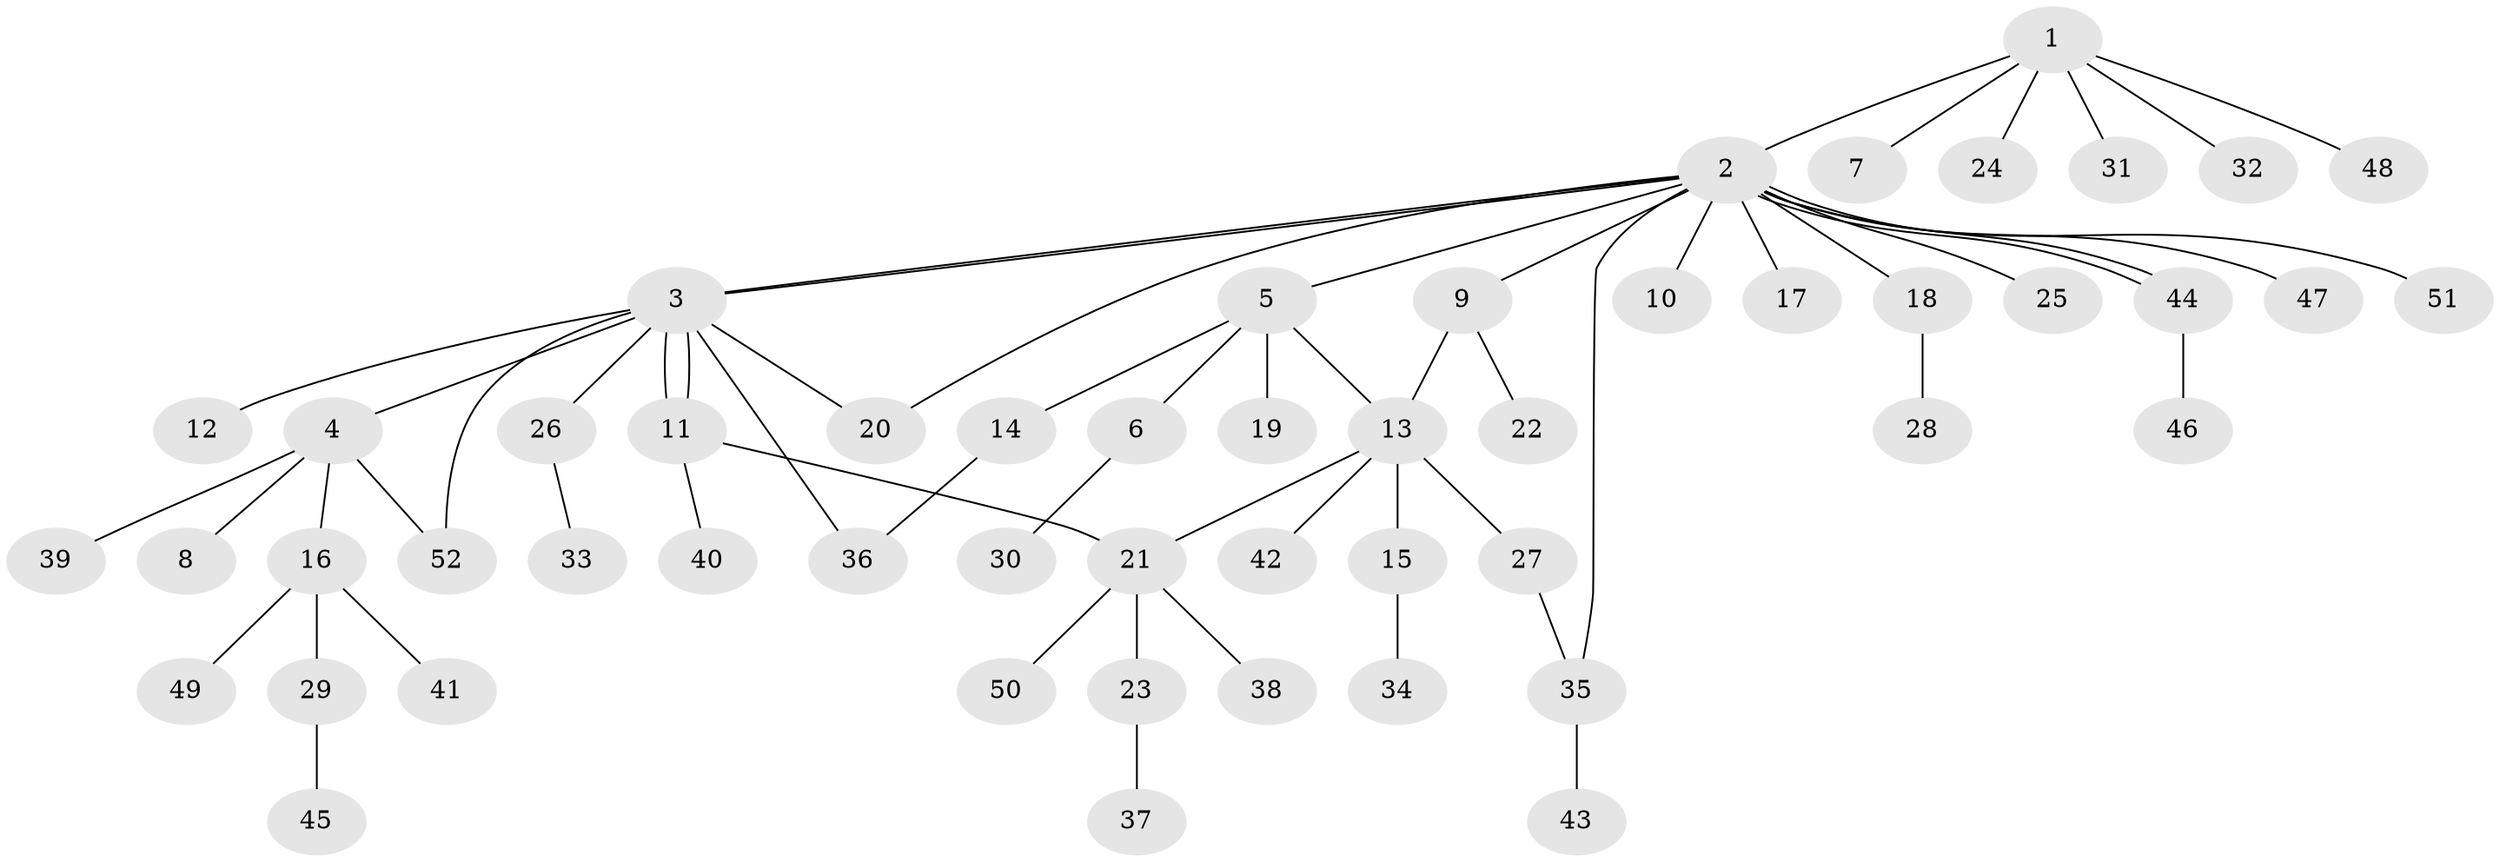 // Generated by graph-tools (version 1.1) at 2025/48/03/09/25 04:48:41]
// undirected, 52 vertices, 60 edges
graph export_dot {
graph [start="1"]
  node [color=gray90,style=filled];
  1;
  2;
  3;
  4;
  5;
  6;
  7;
  8;
  9;
  10;
  11;
  12;
  13;
  14;
  15;
  16;
  17;
  18;
  19;
  20;
  21;
  22;
  23;
  24;
  25;
  26;
  27;
  28;
  29;
  30;
  31;
  32;
  33;
  34;
  35;
  36;
  37;
  38;
  39;
  40;
  41;
  42;
  43;
  44;
  45;
  46;
  47;
  48;
  49;
  50;
  51;
  52;
  1 -- 2;
  1 -- 7;
  1 -- 24;
  1 -- 31;
  1 -- 32;
  1 -- 48;
  2 -- 3;
  2 -- 3;
  2 -- 5;
  2 -- 9;
  2 -- 10;
  2 -- 17;
  2 -- 18;
  2 -- 20;
  2 -- 25;
  2 -- 35;
  2 -- 44;
  2 -- 44;
  2 -- 47;
  2 -- 51;
  3 -- 4;
  3 -- 11;
  3 -- 11;
  3 -- 12;
  3 -- 20;
  3 -- 26;
  3 -- 36;
  3 -- 52;
  4 -- 8;
  4 -- 16;
  4 -- 39;
  4 -- 52;
  5 -- 6;
  5 -- 13;
  5 -- 14;
  5 -- 19;
  6 -- 30;
  9 -- 13;
  9 -- 22;
  11 -- 21;
  11 -- 40;
  13 -- 15;
  13 -- 21;
  13 -- 27;
  13 -- 42;
  14 -- 36;
  15 -- 34;
  16 -- 29;
  16 -- 41;
  16 -- 49;
  18 -- 28;
  21 -- 23;
  21 -- 38;
  21 -- 50;
  23 -- 37;
  26 -- 33;
  27 -- 35;
  29 -- 45;
  35 -- 43;
  44 -- 46;
}
